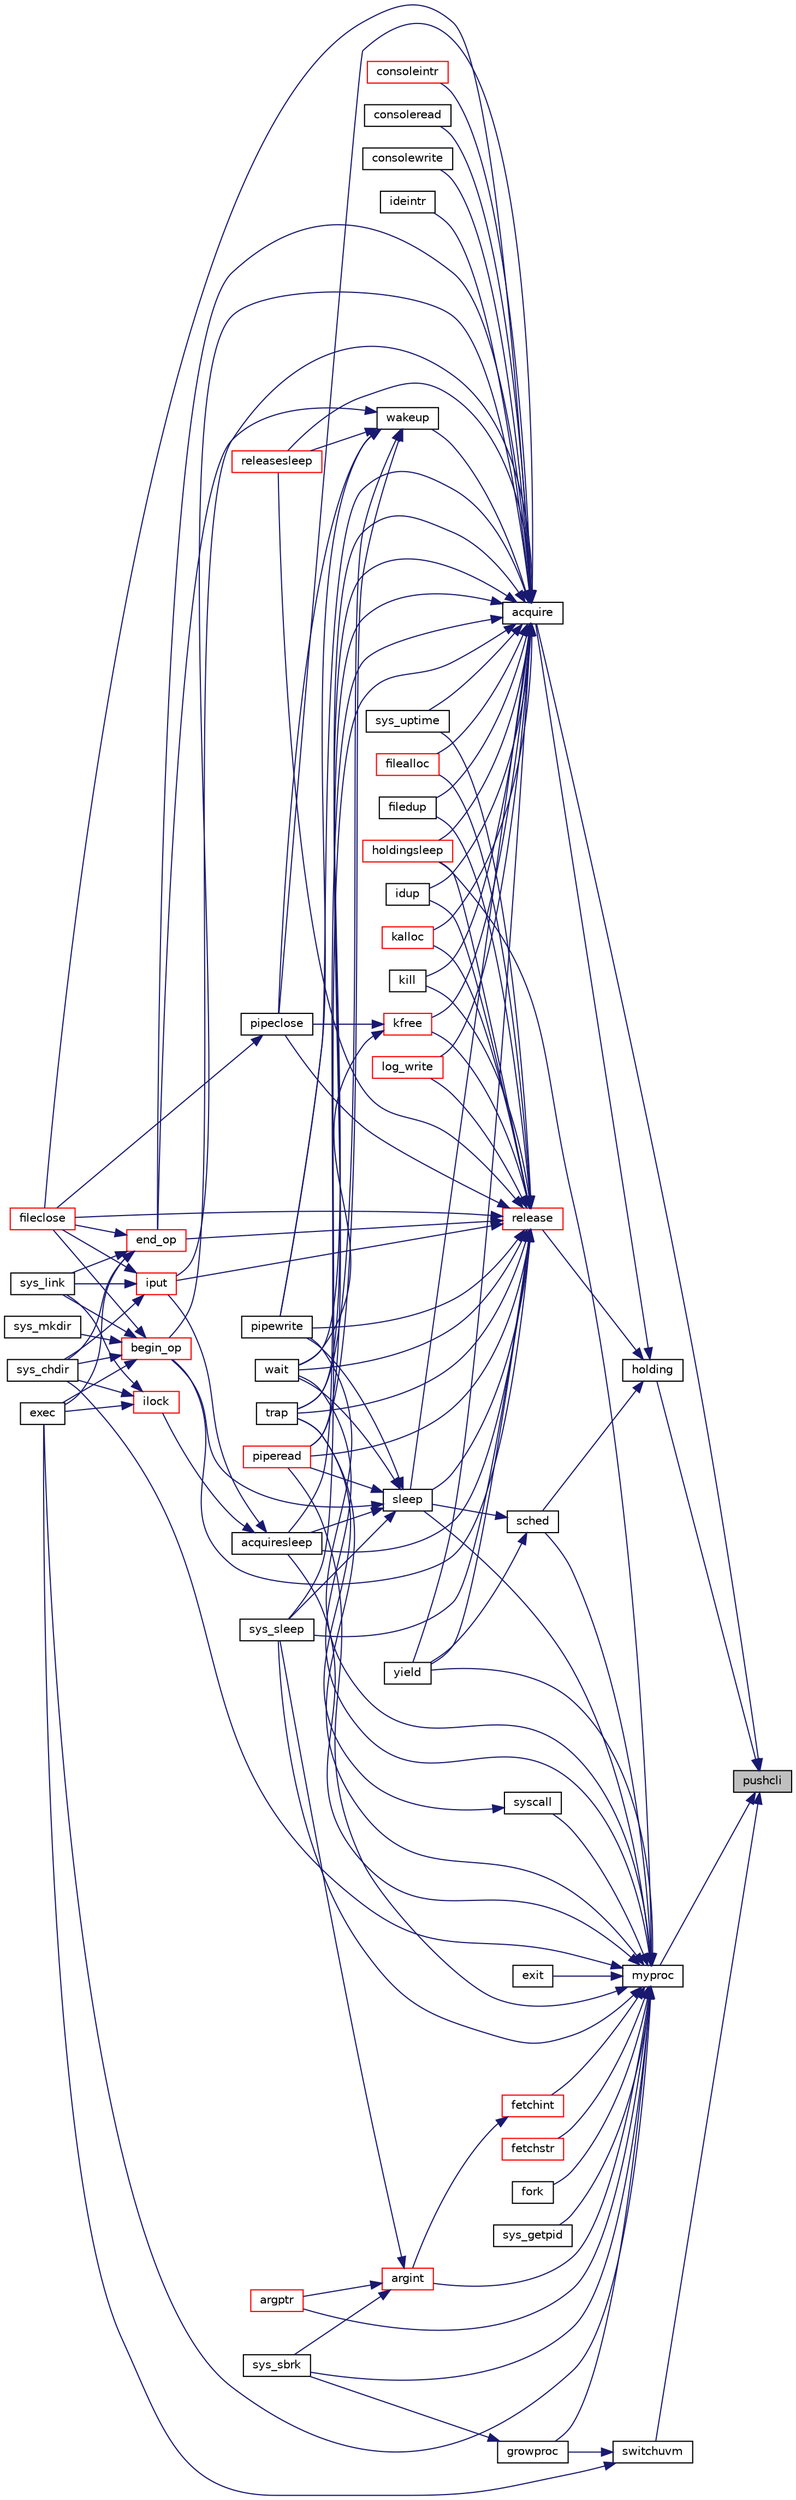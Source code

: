 digraph "pushcli"
{
 // LATEX_PDF_SIZE
  edge [fontname="Helvetica",fontsize="10",labelfontname="Helvetica",labelfontsize="10"];
  node [fontname="Helvetica",fontsize="10",shape=record];
  rankdir="RL";
  Node1 [label="pushcli",height=0.2,width=0.4,color="black", fillcolor="grey75", style="filled", fontcolor="black",tooltip=" "];
  Node1 -> Node2 [dir="back",color="midnightblue",fontsize="10",style="solid"];
  Node2 [label="acquire",height=0.2,width=0.4,color="black", fillcolor="white", style="filled",URL="$d3/d2d/spinlock_8c.html#aed377f16a085b00de3a4b32392adbdfb",tooltip=" "];
  Node2 -> Node3 [dir="back",color="midnightblue",fontsize="10",style="solid"];
  Node3 [label="acquiresleep",height=0.2,width=0.4,color="black", fillcolor="white", style="filled",URL="$d8/dd1/sleeplock_8c.html#aaad2d7a86d4859982dd9a132f5128ff2",tooltip=" "];
  Node3 -> Node4 [dir="back",color="midnightblue",fontsize="10",style="solid"];
  Node4 [label="ilock",height=0.2,width=0.4,color="red", fillcolor="white", style="filled",URL="$d2/d5a/fs_8c.html#aed28187406d84a3aa71f10c6235a03ec",tooltip=" "];
  Node4 -> Node5 [dir="back",color="midnightblue",fontsize="10",style="solid"];
  Node5 [label="exec",height=0.2,width=0.4,color="black", fillcolor="white", style="filled",URL="$d8/ddb/user_8h.html#aa7b4aae4a12acd187e23396214aeca47",tooltip=" "];
  Node4 -> Node8 [dir="back",color="midnightblue",fontsize="10",style="solid"];
  Node8 [label="sys_chdir",height=0.2,width=0.4,color="black", fillcolor="white", style="filled",URL="$d1/d14/sysfile_8c.html#ad1c5f8693cb35b9605fee09eebdda640",tooltip=" "];
  Node4 -> Node9 [dir="back",color="midnightblue",fontsize="10",style="solid"];
  Node9 [label="sys_link",height=0.2,width=0.4,color="black", fillcolor="white", style="filled",URL="$d1/d14/sysfile_8c.html#a759600870314007ac558871239122fb7",tooltip=" "];
  Node3 -> Node11 [dir="back",color="midnightblue",fontsize="10",style="solid"];
  Node11 [label="iput",height=0.2,width=0.4,color="red", fillcolor="white", style="filled",URL="$d2/d5a/fs_8c.html#ab3c447f135c68e4c3c1f8d5866f6e77b",tooltip=" "];
  Node11 -> Node13 [dir="back",color="midnightblue",fontsize="10",style="solid"];
  Node13 [label="fileclose",height=0.2,width=0.4,color="red", fillcolor="white", style="filled",URL="$d6/d13/file_8c.html#ae557c81ab89c24219146144bb6adaa2c",tooltip=" "];
  Node11 -> Node8 [dir="back",color="midnightblue",fontsize="10",style="solid"];
  Node11 -> Node9 [dir="back",color="midnightblue",fontsize="10",style="solid"];
  Node2 -> Node17 [dir="back",color="midnightblue",fontsize="10",style="solid"];
  Node17 [label="begin_op",height=0.2,width=0.4,color="red", fillcolor="white", style="filled",URL="$d7/df8/log_8c.html#ac96aa31ffc0500e749c62c4d377c21c9",tooltip=" "];
  Node17 -> Node5 [dir="back",color="midnightblue",fontsize="10",style="solid"];
  Node17 -> Node13 [dir="back",color="midnightblue",fontsize="10",style="solid"];
  Node17 -> Node8 [dir="back",color="midnightblue",fontsize="10",style="solid"];
  Node17 -> Node9 [dir="back",color="midnightblue",fontsize="10",style="solid"];
  Node17 -> Node18 [dir="back",color="midnightblue",fontsize="10",style="solid"];
  Node18 [label="sys_mkdir",height=0.2,width=0.4,color="black", fillcolor="white", style="filled",URL="$d1/d14/sysfile_8c.html#a057e5bce2de7a87ebfd2dc33967bca4a",tooltip=" "];
  Node2 -> Node21 [dir="back",color="midnightblue",fontsize="10",style="solid"];
  Node21 [label="consoleintr",height=0.2,width=0.4,color="red", fillcolor="white", style="filled",URL="$d5/d64/defs_8h.html#a9ec968a6fc407075634fe0e82a9c6862",tooltip=" "];
  Node2 -> Node25 [dir="back",color="midnightblue",fontsize="10",style="solid"];
  Node25 [label="consoleread",height=0.2,width=0.4,color="black", fillcolor="white", style="filled",URL="$d0/d56/console_8c.html#a28ac85a90987662e306ca8efbfe16074",tooltip=" "];
  Node2 -> Node26 [dir="back",color="midnightblue",fontsize="10",style="solid"];
  Node26 [label="consolewrite",height=0.2,width=0.4,color="black", fillcolor="white", style="filled",URL="$d0/d56/console_8c.html#a6af7eb39268127d389792cec37785666",tooltip=" "];
  Node2 -> Node27 [dir="back",color="midnightblue",fontsize="10",style="solid"];
  Node27 [label="end_op",height=0.2,width=0.4,color="red", fillcolor="white", style="filled",URL="$d7/df8/log_8c.html#ac0f12be0ca0de555e60b27b06a57a65b",tooltip=" "];
  Node27 -> Node5 [dir="back",color="midnightblue",fontsize="10",style="solid"];
  Node27 -> Node13 [dir="back",color="midnightblue",fontsize="10",style="solid"];
  Node27 -> Node8 [dir="back",color="midnightblue",fontsize="10",style="solid"];
  Node27 -> Node9 [dir="back",color="midnightblue",fontsize="10",style="solid"];
  Node2 -> Node28 [dir="back",color="midnightblue",fontsize="10",style="solid"];
  Node28 [label="filealloc",height=0.2,width=0.4,color="red", fillcolor="white", style="filled",URL="$d6/d13/file_8c.html#a69d3d2dd94efa1f1ff8d0143f4d9b786",tooltip=" "];
  Node2 -> Node13 [dir="back",color="midnightblue",fontsize="10",style="solid"];
  Node2 -> Node29 [dir="back",color="midnightblue",fontsize="10",style="solid"];
  Node29 [label="filedup",height=0.2,width=0.4,color="black", fillcolor="white", style="filled",URL="$d6/d13/file_8c.html#a014992e93368bee9318b5e1ff575cb91",tooltip=" "];
  Node2 -> Node30 [dir="back",color="midnightblue",fontsize="10",style="solid"];
  Node30 [label="holdingsleep",height=0.2,width=0.4,color="red", fillcolor="white", style="filled",URL="$d8/dd1/sleeplock_8c.html#a6fdbe54cbecd8fc67d74793b27adcf05",tooltip=" "];
  Node2 -> Node34 [dir="back",color="midnightblue",fontsize="10",style="solid"];
  Node34 [label="ideintr",height=0.2,width=0.4,color="black", fillcolor="white", style="filled",URL="$d9/d2f/ide_8c.html#a709693afdb9b89d848e684e7acde1f8f",tooltip=" "];
  Node2 -> Node35 [dir="back",color="midnightblue",fontsize="10",style="solid"];
  Node35 [label="idup",height=0.2,width=0.4,color="black", fillcolor="white", style="filled",URL="$d2/d5a/fs_8c.html#a6b41577cc09b2a009be8f84bfb500079",tooltip=" "];
  Node2 -> Node11 [dir="back",color="midnightblue",fontsize="10",style="solid"];
  Node2 -> Node36 [dir="back",color="midnightblue",fontsize="10",style="solid"];
  Node36 [label="kalloc",height=0.2,width=0.4,color="red", fillcolor="white", style="filled",URL="$d4/def/kalloc_8c.html#a3af104ba40b66dcec8363ac5a70907ed",tooltip=" "];
  Node2 -> Node41 [dir="back",color="midnightblue",fontsize="10",style="solid"];
  Node41 [label="kfree",height=0.2,width=0.4,color="red", fillcolor="white", style="filled",URL="$d4/def/kalloc_8c.html#aced59ecf8411235f6dffc065236711a5",tooltip=" "];
  Node41 -> Node47 [dir="back",color="midnightblue",fontsize="10",style="solid"];
  Node47 [label="pipeclose",height=0.2,width=0.4,color="black", fillcolor="white", style="filled",URL="$d1/d47/pipe_8c.html#a48642f54734698f6f881ee07723292cb",tooltip=" "];
  Node47 -> Node13 [dir="back",color="midnightblue",fontsize="10",style="solid"];
  Node41 -> Node46 [dir="back",color="midnightblue",fontsize="10",style="solid"];
  Node46 [label="wait",height=0.2,width=0.4,color="black", fillcolor="white", style="filled",URL="$d8/ddb/user_8h.html#af6f31822f7e737b4e414bdac1ccb59a4",tooltip=" "];
  Node2 -> Node48 [dir="back",color="midnightblue",fontsize="10",style="solid"];
  Node48 [label="kill",height=0.2,width=0.4,color="black", fillcolor="white", style="filled",URL="$d8/ddb/user_8h.html#ab893e9671d6bfe2b2604002a50639f21",tooltip=" "];
  Node2 -> Node49 [dir="back",color="midnightblue",fontsize="10",style="solid"];
  Node49 [label="log_write",height=0.2,width=0.4,color="red", fillcolor="white", style="filled",URL="$d7/df8/log_8c.html#a7eacb0fbebe5ce4c7d3ddea15908b13d",tooltip=" "];
  Node2 -> Node47 [dir="back",color="midnightblue",fontsize="10",style="solid"];
  Node2 -> Node52 [dir="back",color="midnightblue",fontsize="10",style="solid"];
  Node52 [label="piperead",height=0.2,width=0.4,color="red", fillcolor="white", style="filled",URL="$d1/d47/pipe_8c.html#ad4cce6144039b615d139f8660c60293a",tooltip=" "];
  Node2 -> Node53 [dir="back",color="midnightblue",fontsize="10",style="solid"];
  Node53 [label="pipewrite",height=0.2,width=0.4,color="black", fillcolor="white", style="filled",URL="$d1/d47/pipe_8c.html#acfca0fab7d2c0c0dcc56359c8febe14a",tooltip=" "];
  Node2 -> Node54 [dir="back",color="midnightblue",fontsize="10",style="solid"];
  Node54 [label="releasesleep",height=0.2,width=0.4,color="red", fillcolor="white", style="filled",URL="$d8/dd1/sleeplock_8c.html#aa997067c2c9bfef15af6fa0a10c20f4a",tooltip=" "];
  Node2 -> Node55 [dir="back",color="midnightblue",fontsize="10",style="solid"];
  Node55 [label="sleep",height=0.2,width=0.4,color="black", fillcolor="white", style="filled",URL="$d3/dda/proc_8c.html#ae70cc0370342e46f6db3bec367232457",tooltip=" "];
  Node55 -> Node3 [dir="back",color="midnightblue",fontsize="10",style="solid"];
  Node55 -> Node17 [dir="back",color="midnightblue",fontsize="10",style="solid"];
  Node55 -> Node52 [dir="back",color="midnightblue",fontsize="10",style="solid"];
  Node55 -> Node53 [dir="back",color="midnightblue",fontsize="10",style="solid"];
  Node55 -> Node56 [dir="back",color="midnightblue",fontsize="10",style="solid"];
  Node56 [label="sys_sleep",height=0.2,width=0.4,color="black", fillcolor="white", style="filled",URL="$dd/d35/sysproc_8c.html#a59778ec9bfa6b6f2100b43fbba000573",tooltip=" "];
  Node55 -> Node46 [dir="back",color="midnightblue",fontsize="10",style="solid"];
  Node2 -> Node56 [dir="back",color="midnightblue",fontsize="10",style="solid"];
  Node2 -> Node57 [dir="back",color="midnightblue",fontsize="10",style="solid"];
  Node57 [label="sys_uptime",height=0.2,width=0.4,color="black", fillcolor="white", style="filled",URL="$dd/d35/sysproc_8c.html#aaf8553903ba8f2776247679d4db0d121",tooltip=" "];
  Node2 -> Node23 [dir="back",color="midnightblue",fontsize="10",style="solid"];
  Node23 [label="trap",height=0.2,width=0.4,color="black", fillcolor="white", style="filled",URL="$dc/d6f/trap_8c.html#a372d166e36c086c91e5f5d81e5fead3a",tooltip=" "];
  Node2 -> Node46 [dir="back",color="midnightblue",fontsize="10",style="solid"];
  Node2 -> Node58 [dir="back",color="midnightblue",fontsize="10",style="solid"];
  Node58 [label="wakeup",height=0.2,width=0.4,color="black", fillcolor="white", style="filled",URL="$d3/dda/proc_8c.html#a4a34d9f03e436cfa09b88f735f6ee952",tooltip=" "];
  Node58 -> Node27 [dir="back",color="midnightblue",fontsize="10",style="solid"];
  Node58 -> Node47 [dir="back",color="midnightblue",fontsize="10",style="solid"];
  Node58 -> Node52 [dir="back",color="midnightblue",fontsize="10",style="solid"];
  Node58 -> Node53 [dir="back",color="midnightblue",fontsize="10",style="solid"];
  Node58 -> Node54 [dir="back",color="midnightblue",fontsize="10",style="solid"];
  Node58 -> Node23 [dir="back",color="midnightblue",fontsize="10",style="solid"];
  Node2 -> Node59 [dir="back",color="midnightblue",fontsize="10",style="solid"];
  Node59 [label="yield",height=0.2,width=0.4,color="black", fillcolor="white", style="filled",URL="$d3/dda/proc_8c.html#a7cb51f5c2b5cad3766f19eb69c92793b",tooltip=" "];
  Node1 -> Node60 [dir="back",color="midnightblue",fontsize="10",style="solid"];
  Node60 [label="holding",height=0.2,width=0.4,color="black", fillcolor="white", style="filled",URL="$d3/d2d/spinlock_8c.html#aea48df3e5cfb903179ad3dc78ab502d9",tooltip=" "];
  Node60 -> Node2 [dir="back",color="midnightblue",fontsize="10",style="solid"];
  Node60 -> Node61 [dir="back",color="midnightblue",fontsize="10",style="solid"];
  Node61 [label="release",height=0.2,width=0.4,color="red", fillcolor="white", style="filled",URL="$d3/d2d/spinlock_8c.html#a1cee376aa9a00e754bf5481cd5f3d97b",tooltip=" "];
  Node61 -> Node3 [dir="back",color="midnightblue",fontsize="10",style="solid"];
  Node61 -> Node17 [dir="back",color="midnightblue",fontsize="10",style="solid"];
  Node61 -> Node27 [dir="back",color="midnightblue",fontsize="10",style="solid"];
  Node61 -> Node28 [dir="back",color="midnightblue",fontsize="10",style="solid"];
  Node61 -> Node13 [dir="back",color="midnightblue",fontsize="10",style="solid"];
  Node61 -> Node29 [dir="back",color="midnightblue",fontsize="10",style="solid"];
  Node61 -> Node30 [dir="back",color="midnightblue",fontsize="10",style="solid"];
  Node61 -> Node35 [dir="back",color="midnightblue",fontsize="10",style="solid"];
  Node61 -> Node11 [dir="back",color="midnightblue",fontsize="10",style="solid"];
  Node61 -> Node36 [dir="back",color="midnightblue",fontsize="10",style="solid"];
  Node61 -> Node41 [dir="back",color="midnightblue",fontsize="10",style="solid"];
  Node61 -> Node48 [dir="back",color="midnightblue",fontsize="10",style="solid"];
  Node61 -> Node49 [dir="back",color="midnightblue",fontsize="10",style="solid"];
  Node61 -> Node47 [dir="back",color="midnightblue",fontsize="10",style="solid"];
  Node61 -> Node52 [dir="back",color="midnightblue",fontsize="10",style="solid"];
  Node61 -> Node53 [dir="back",color="midnightblue",fontsize="10",style="solid"];
  Node61 -> Node54 [dir="back",color="midnightblue",fontsize="10",style="solid"];
  Node61 -> Node55 [dir="back",color="midnightblue",fontsize="10",style="solid"];
  Node61 -> Node56 [dir="back",color="midnightblue",fontsize="10",style="solid"];
  Node61 -> Node57 [dir="back",color="midnightblue",fontsize="10",style="solid"];
  Node61 -> Node23 [dir="back",color="midnightblue",fontsize="10",style="solid"];
  Node61 -> Node46 [dir="back",color="midnightblue",fontsize="10",style="solid"];
  Node61 -> Node59 [dir="back",color="midnightblue",fontsize="10",style="solid"];
  Node60 -> Node63 [dir="back",color="midnightblue",fontsize="10",style="solid"];
  Node63 [label="sched",height=0.2,width=0.4,color="black", fillcolor="white", style="filled",URL="$d3/dda/proc_8c.html#ad788da91743c333b5bed7c4a0dd12365",tooltip=" "];
  Node63 -> Node55 [dir="back",color="midnightblue",fontsize="10",style="solid"];
  Node63 -> Node59 [dir="back",color="midnightblue",fontsize="10",style="solid"];
  Node1 -> Node64 [dir="back",color="midnightblue",fontsize="10",style="solid"];
  Node64 [label="myproc",height=0.2,width=0.4,color="black", fillcolor="white", style="filled",URL="$d3/dda/proc_8c.html#aac2d0e6895b990d37e7c675637e9e40f",tooltip=" "];
  Node64 -> Node3 [dir="back",color="midnightblue",fontsize="10",style="solid"];
  Node64 -> Node65 [dir="back",color="midnightblue",fontsize="10",style="solid"];
  Node65 [label="argint",height=0.2,width=0.4,color="red", fillcolor="white", style="filled",URL="$db/dd8/syscall_8c.html#ade56ef2176f85cd61e7b91b400e7d4d3",tooltip=" "];
  Node65 -> Node66 [dir="back",color="midnightblue",fontsize="10",style="solid"];
  Node66 [label="argptr",height=0.2,width=0.4,color="red", fillcolor="white", style="filled",URL="$db/dd8/syscall_8c.html#a6ade9205d1f46b759cf93b60513a3421",tooltip=" "];
  Node65 -> Node39 [dir="back",color="midnightblue",fontsize="10",style="solid"];
  Node39 [label="sys_sbrk",height=0.2,width=0.4,color="black", fillcolor="white", style="filled",URL="$dd/d35/sysproc_8c.html#ab21d46be776cf6075a997af525a1a628",tooltip=" "];
  Node65 -> Node56 [dir="back",color="midnightblue",fontsize="10",style="solid"];
  Node64 -> Node66 [dir="back",color="midnightblue",fontsize="10",style="solid"];
  Node64 -> Node5 [dir="back",color="midnightblue",fontsize="10",style="solid"];
  Node64 -> Node70 [dir="back",color="midnightblue",fontsize="10",style="solid"];
  Node70 [label="exit",height=0.2,width=0.4,color="black", fillcolor="white", style="filled",URL="$d8/ddb/user_8h.html#ab3db880e623854a39a18d618e360323d",tooltip=" "];
  Node64 -> Node71 [dir="back",color="midnightblue",fontsize="10",style="solid"];
  Node71 [label="fetchint",height=0.2,width=0.4,color="red", fillcolor="white", style="filled",URL="$db/dd8/syscall_8c.html#a918cadc6c55aa7ac38982659c27a3a75",tooltip=" "];
  Node71 -> Node65 [dir="back",color="midnightblue",fontsize="10",style="solid"];
  Node64 -> Node72 [dir="back",color="midnightblue",fontsize="10",style="solid"];
  Node72 [label="fetchstr",height=0.2,width=0.4,color="red", fillcolor="white", style="filled",URL="$db/dd8/syscall_8c.html#ace37b4584713ab6bda44a282a298961f",tooltip=" "];
  Node64 -> Node73 [dir="back",color="midnightblue",fontsize="10",style="solid"];
  Node73 [label="fork",height=0.2,width=0.4,color="black", fillcolor="white", style="filled",URL="$d8/ddb/user_8h.html#acd2e1ded4bb6fce4500438bf928330f4",tooltip=" "];
  Node64 -> Node38 [dir="back",color="midnightblue",fontsize="10",style="solid"];
  Node38 [label="growproc",height=0.2,width=0.4,color="black", fillcolor="white", style="filled",URL="$d3/dda/proc_8c.html#a9c16214741f4fcd088e5eea468709328",tooltip=" "];
  Node38 -> Node39 [dir="back",color="midnightblue",fontsize="10",style="solid"];
  Node64 -> Node30 [dir="back",color="midnightblue",fontsize="10",style="solid"];
  Node64 -> Node52 [dir="back",color="midnightblue",fontsize="10",style="solid"];
  Node64 -> Node53 [dir="back",color="midnightblue",fontsize="10",style="solid"];
  Node64 -> Node63 [dir="back",color="midnightblue",fontsize="10",style="solid"];
  Node64 -> Node55 [dir="back",color="midnightblue",fontsize="10",style="solid"];
  Node64 -> Node8 [dir="back",color="midnightblue",fontsize="10",style="solid"];
  Node64 -> Node74 [dir="back",color="midnightblue",fontsize="10",style="solid"];
  Node74 [label="sys_getpid",height=0.2,width=0.4,color="black", fillcolor="white", style="filled",URL="$dd/d35/sysproc_8c.html#ac81965412a0725574b8c72afda11243e",tooltip=" "];
  Node64 -> Node39 [dir="back",color="midnightblue",fontsize="10",style="solid"];
  Node64 -> Node56 [dir="back",color="midnightblue",fontsize="10",style="solid"];
  Node64 -> Node75 [dir="back",color="midnightblue",fontsize="10",style="solid"];
  Node75 [label="syscall",height=0.2,width=0.4,color="black", fillcolor="white", style="filled",URL="$db/dd8/syscall_8c.html#acd6bcafe6626fe8e7d00cacdbc3cc4f1",tooltip=" "];
  Node75 -> Node23 [dir="back",color="midnightblue",fontsize="10",style="solid"];
  Node64 -> Node23 [dir="back",color="midnightblue",fontsize="10",style="solid"];
  Node64 -> Node46 [dir="back",color="midnightblue",fontsize="10",style="solid"];
  Node64 -> Node59 [dir="back",color="midnightblue",fontsize="10",style="solid"];
  Node1 -> Node76 [dir="back",color="midnightblue",fontsize="10",style="solid"];
  Node76 [label="switchuvm",height=0.2,width=0.4,color="black", fillcolor="white", style="filled",URL="$de/de9/vm_8c.html#a87c90f0ab2a1b11c2b55f4e483bb8493",tooltip=" "];
  Node76 -> Node5 [dir="back",color="midnightblue",fontsize="10",style="solid"];
  Node76 -> Node38 [dir="back",color="midnightblue",fontsize="10",style="solid"];
}
